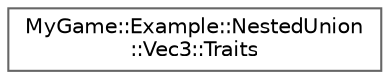 digraph "Graphical Class Hierarchy"
{
 // LATEX_PDF_SIZE
  bgcolor="transparent";
  edge [fontname=Helvetica,fontsize=10,labelfontname=Helvetica,labelfontsize=10];
  node [fontname=Helvetica,fontsize=10,shape=box,height=0.2,width=0.4];
  rankdir="LR";
  Node0 [id="Node000000",label="MyGame::Example::NestedUnion\l::Vec3::Traits",height=0.2,width=0.4,color="grey40", fillcolor="white", style="filled",URL="$structMyGame_1_1Example_1_1Vec3_1_1Traits.html",tooltip=" "];
}
